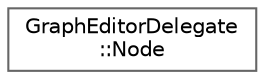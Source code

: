 digraph "Graphical Class Hierarchy"
{
 // LATEX_PDF_SIZE
  bgcolor="transparent";
  edge [fontname=Helvetica,fontsize=10,labelfontname=Helvetica,labelfontsize=10];
  node [fontname=Helvetica,fontsize=10,shape=box,height=0.2,width=0.4];
  rankdir="LR";
  Node0 [label="GraphEditorDelegate\l::Node",height=0.2,width=0.4,color="grey40", fillcolor="white", style="filled",URL="$struct_graph_editor_delegate_1_1_node.html",tooltip=" "];
}
